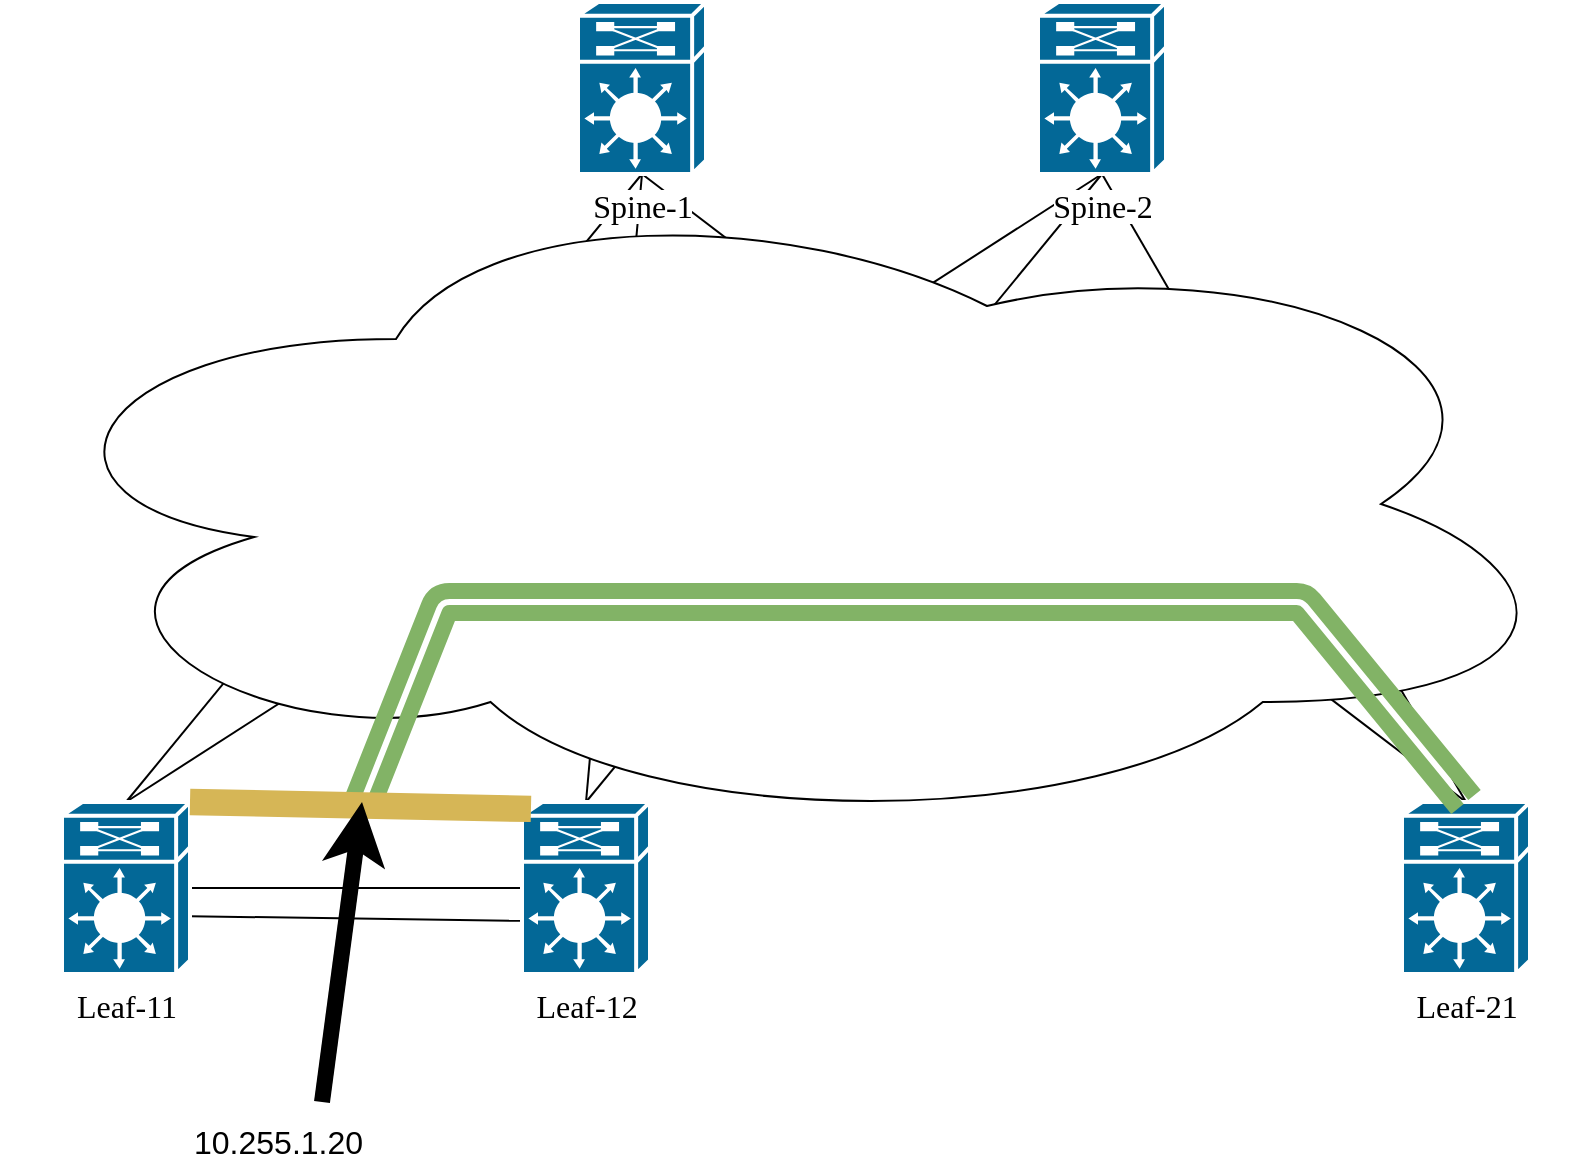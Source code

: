 <mxfile version="10.9.5" type="device"><diagram name="Page-1" id="c37626ed-c26b-45fb-9056-f9ebc6bb27b6"><mxGraphModel dx="1205" dy="700" grid="1" gridSize="10" guides="1" tooltips="1" connect="1" arrows="1" fold="1" page="1" pageScale="1" pageWidth="1100" pageHeight="850" background="#ffffff" math="0" shadow="0"><root><mxCell id="0"/><mxCell id="1" parent="0"/><mxCell id="JyYtgZwYYuy1GR4Zlru--9" value="" style="endArrow=none;html=1;entryX=1;entryY=0.5;entryDx=0;entryDy=0;entryPerimeter=0;exitX=0;exitY=0.5;exitDx=0;exitDy=0;exitPerimeter=0;" parent="1" source="JyYtgZwYYuy1GR4Zlru--1" target="1c7a67bf8fd3230f-1" edge="1"><mxGeometry width="50" height="50" relative="1" as="geometry"><mxPoint x="111.5" y="631" as="sourcePoint"/><mxPoint x="111.41" y="536" as="targetPoint"/></mxGeometry></mxCell><mxCell id="JyYtgZwYYuy1GR4Zlru--10" value="" style="endArrow=none;html=1;entryX=0.5;entryY=1;entryDx=0;entryDy=0;entryPerimeter=0;exitX=0.5;exitY=0;exitDx=0;exitDy=0;exitPerimeter=0;" parent="1" source="1c7a67bf8fd3230f-1" target="JyYtgZwYYuy1GR4Zlru--2" edge="1"><mxGeometry width="50" height="50" relative="1" as="geometry"><mxPoint x="323.09" y="510" as="sourcePoint"/><mxPoint x="323.0" y="415" as="targetPoint"/></mxGeometry></mxCell><mxCell id="JyYtgZwYYuy1GR4Zlru--11" value="" style="endArrow=none;html=1;entryX=0.5;entryY=1;entryDx=0;entryDy=0;entryPerimeter=0;exitX=0.5;exitY=0;exitDx=0;exitDy=0;exitPerimeter=0;" parent="1" source="JyYtgZwYYuy1GR4Zlru--1" target="JyYtgZwYYuy1GR4Zlru--2" edge="1"><mxGeometry width="50" height="50" relative="1" as="geometry"><mxPoint x="347.16" y="385.212" as="sourcePoint"/><mxPoint x="425.0" y="280" as="targetPoint"/></mxGeometry></mxCell><mxCell id="JyYtgZwYYuy1GR4Zlru--12" value="" style="endArrow=none;html=1;entryX=-0.007;entryY=0.691;entryDx=0;entryDy=0;entryPerimeter=0;exitX=0.998;exitY=0.664;exitDx=0;exitDy=0;exitPerimeter=0;" parent="1" source="1c7a67bf8fd3230f-1" target="JyYtgZwYYuy1GR4Zlru--1" edge="1"><mxGeometry width="50" height="50" relative="1" as="geometry"><mxPoint x="341.5" y="631" as="sourcePoint"/><mxPoint x="341.41" y="536" as="targetPoint"/></mxGeometry></mxCell><mxCell id="3XgHhpi0TG4Ou3nP2hJu-2" value="" style="endArrow=none;html=1;entryX=0.5;entryY=1;entryDx=0;entryDy=0;entryPerimeter=0;exitX=0.5;exitY=0;exitDx=0;exitDy=0;exitPerimeter=0;" parent="1" source="JyYtgZwYYuy1GR4Zlru--1" target="3XgHhpi0TG4Ou3nP2hJu-1" edge="1"><mxGeometry width="50" height="50" relative="1" as="geometry"><mxPoint x="583" y="400" as="sourcePoint"/><mxPoint x="633" y="350" as="targetPoint"/></mxGeometry></mxCell><mxCell id="3XgHhpi0TG4Ou3nP2hJu-3" value="" style="endArrow=none;html=1;entryX=0.5;entryY=1;entryDx=0;entryDy=0;entryPerimeter=0;exitX=0.5;exitY=0;exitDx=0;exitDy=0;exitPerimeter=0;" parent="1" source="1c7a67bf8fd3230f-1" target="3XgHhpi0TG4Ou3nP2hJu-1" edge="1"><mxGeometry width="50" height="50" relative="1" as="geometry"><mxPoint x="583" y="400" as="sourcePoint"/><mxPoint x="633" y="350" as="targetPoint"/></mxGeometry></mxCell><mxCell id="cQJnAoeF0PTk5prU0SMh-14" value="" style="endArrow=none;html=1;entryX=0.5;entryY=1;entryDx=0;entryDy=0;entryPerimeter=0;exitX=0.5;exitY=0;exitDx=0;exitDy=0;exitPerimeter=0;" parent="1" source="cQJnAoeF0PTk5prU0SMh-4" target="JyYtgZwYYuy1GR4Zlru--2" edge="1"><mxGeometry width="50" height="50" relative="1" as="geometry"><mxPoint x="563" y="310" as="sourcePoint"/><mxPoint x="613" y="260" as="targetPoint"/></mxGeometry></mxCell><mxCell id="cQJnAoeF0PTk5prU0SMh-16" value="" style="endArrow=none;html=1;entryX=0.5;entryY=1;entryDx=0;entryDy=0;entryPerimeter=0;exitX=0.5;exitY=0;exitDx=0;exitDy=0;exitPerimeter=0;" parent="1" source="cQJnAoeF0PTk5prU0SMh-4" target="3XgHhpi0TG4Ou3nP2hJu-1" edge="1"><mxGeometry width="50" height="50" relative="1" as="geometry"><mxPoint x="563" y="310" as="sourcePoint"/><mxPoint x="613" y="260" as="targetPoint"/></mxGeometry></mxCell><mxCell id="3XgHhpi0TG4Ou3nP2hJu-1" value="&lt;font style=&quot;font-size: 16px ; background-color: rgb(255 , 255 , 255)&quot;&gt;Spine-2&lt;/font&gt;" style="shape=mxgraph.cisco.misc.route_switch_processor;html=1;dashed=0;fillColor=#036897;strokeColor=#ffffff;strokeWidth=2;verticalLabelPosition=bottom;verticalAlign=top;rounded=0;shadow=0;comic=0;fontFamily=Verdana;fontSize=12;" parent="1" vertex="1"><mxGeometry x="568" y="50" width="64" height="86" as="geometry"/></mxCell><mxCell id="JyYtgZwYYuy1GR4Zlru--2" value="&lt;font style=&quot;font-size: 16px ; background-color: rgb(255 , 255 , 255)&quot;&gt;Spine-1&lt;/font&gt;" style="shape=mxgraph.cisco.misc.route_switch_processor;html=1;dashed=0;fillColor=#036897;strokeColor=#ffffff;strokeWidth=2;verticalLabelPosition=bottom;verticalAlign=top;rounded=0;shadow=0;comic=0;fontFamily=Verdana;fontSize=12;" parent="1" vertex="1"><mxGeometry x="338" y="50" width="64" height="86" as="geometry"/></mxCell><mxCell id="cQJnAoeF0PTk5prU0SMh-4" value="&lt;font style=&quot;font-size: 16px ; background-color: rgb(255 , 255 , 255)&quot;&gt;Leaf-21&lt;/font&gt;" style="shape=mxgraph.cisco.misc.route_switch_processor;html=1;dashed=0;fillColor=#036897;strokeColor=#ffffff;strokeWidth=2;verticalLabelPosition=bottom;verticalAlign=top;rounded=0;shadow=0;comic=0;fontFamily=Verdana;fontSize=12;" parent="1" vertex="1"><mxGeometry x="750" y="450" width="64" height="86" as="geometry"/></mxCell><mxCell id="JyYtgZwYYuy1GR4Zlru--1" value="&lt;font style=&quot;font-size: 16px ; background-color: rgb(255 , 255 , 255)&quot;&gt;Leaf-12&lt;/font&gt;" style="shape=mxgraph.cisco.misc.route_switch_processor;html=1;dashed=0;fillColor=#036897;strokeColor=#ffffff;strokeWidth=2;verticalLabelPosition=bottom;verticalAlign=top;rounded=0;shadow=0;comic=0;fontFamily=Verdana;fontSize=12;" parent="1" vertex="1"><mxGeometry x="310" y="450" width="64" height="86" as="geometry"/></mxCell><mxCell id="1c7a67bf8fd3230f-1" value="&lt;font style=&quot;font-size: 16px ; background-color: rgb(255 , 255 , 255)&quot;&gt;Leaf-11&lt;/font&gt;" style="shape=mxgraph.cisco.misc.route_switch_processor;html=1;dashed=0;fillColor=#036897;strokeColor=#ffffff;strokeWidth=2;verticalLabelPosition=bottom;verticalAlign=top;rounded=0;shadow=0;comic=0;fontFamily=Verdana;fontSize=12;" parent="1" vertex="1"><mxGeometry x="80" y="450" width="64" height="86" as="geometry"/></mxCell><mxCell id="wPQLt3ZRhlmaRrKm8RIl-14" value="" style="ellipse;shape=cloud;whiteSpace=wrap;html=1;" vertex="1" parent="1"><mxGeometry x="50" y="136" width="788" height="330" as="geometry"/></mxCell><mxCell id="wPQLt3ZRhlmaRrKm8RIl-19" value="" style="shape=link;html=1;strokeWidth=8;fillColor=#d5e8d4;strokeColor=#82b366;entryX=0.5;entryY=0;entryDx=0;entryDy=0;entryPerimeter=0;" edge="1" parent="1" target="cQJnAoeF0PTk5prU0SMh-4"><mxGeometry width="50" height="50" relative="1" as="geometry"><mxPoint x="230" y="451" as="sourcePoint"/><mxPoint x="740" y="370" as="targetPoint"/><Array as="points"><mxPoint x="270" y="350"/><mxPoint x="700" y="350"/></Array></mxGeometry></mxCell><mxCell id="wPQLt3ZRhlmaRrKm8RIl-20" value="" style="shape=link;html=1;strokeWidth=8;exitX=1;exitY=0;exitDx=0;exitDy=0;exitPerimeter=0;entryX=0.07;entryY=0.04;entryDx=0;entryDy=0;entryPerimeter=0;width=-1.765;fillColor=#fff2cc;strokeColor=#d6b656;" edge="1" parent="1" source="1c7a67bf8fd3230f-1" target="JyYtgZwYYuy1GR4Zlru--1"><mxGeometry width="50" height="50" relative="1" as="geometry"><mxPoint x="180" y="500" as="sourcePoint"/><mxPoint x="230" y="450" as="targetPoint"/></mxGeometry></mxCell><mxCell id="wPQLt3ZRhlmaRrKm8RIl-21" value="" style="endArrow=classic;html=1;strokeWidth=8;" edge="1" parent="1"><mxGeometry width="50" height="50" relative="1" as="geometry"><mxPoint x="210" y="600" as="sourcePoint"/><mxPoint x="230" y="450" as="targetPoint"/></mxGeometry></mxCell><mxCell id="wPQLt3ZRhlmaRrKm8RIl-22" value="&lt;font style=&quot;font-size: 16px&quot;&gt;10.255.1.20&lt;/font&gt;" style="text;html=1;resizable=0;points=[];autosize=1;align=left;verticalAlign=top;spacingTop=-4;" vertex="1" parent="1"><mxGeometry x="144" y="608" width="100" height="20" as="geometry"/></mxCell></root></mxGraphModel></diagram></mxfile>